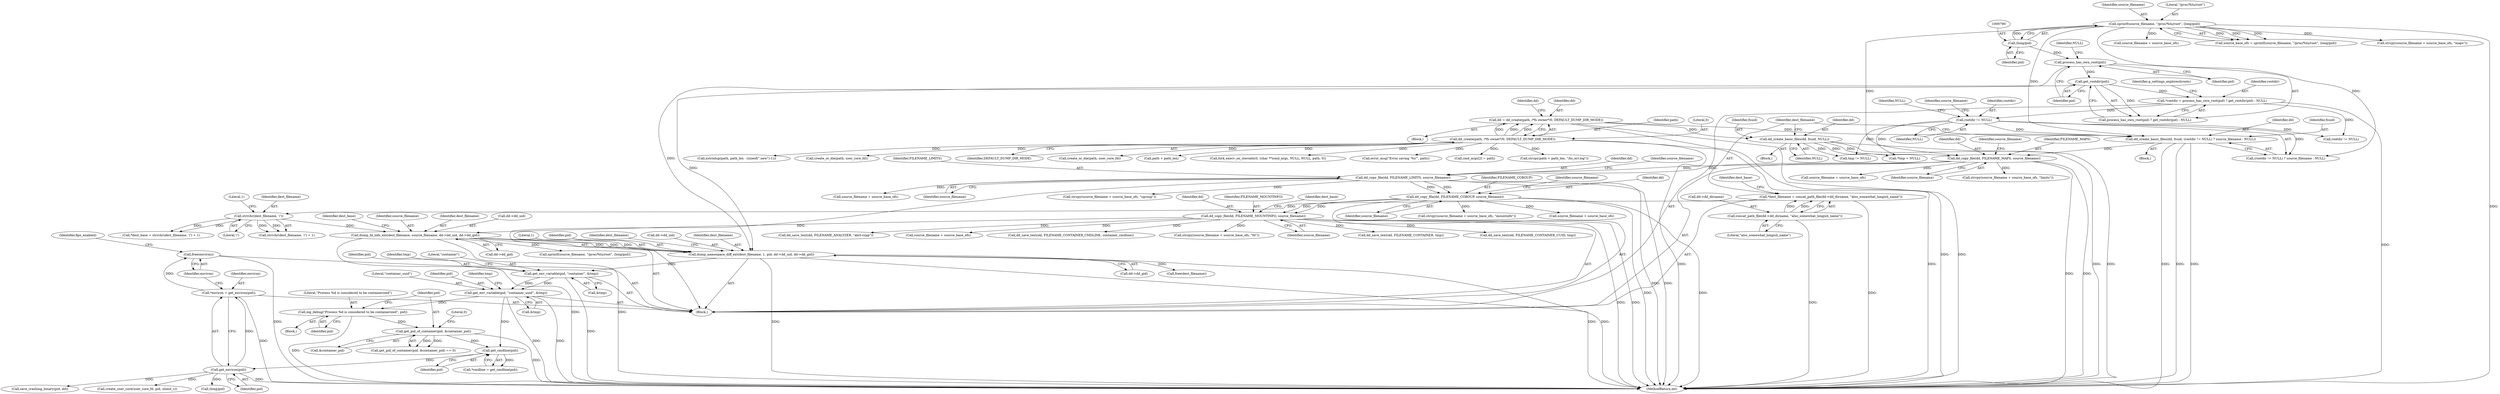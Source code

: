 digraph "0_abrt_3c1b60cfa62d39e5fff5a53a5bc53dae189e740e@API" {
"1001063" [label="(Call,free(environ))"];
"1001059" [label="(Call,*environ = get_environ(pid))"];
"1001061" [label="(Call,get_environ(pid))"];
"1001054" [label="(Call,get_cmdline(pid))"];
"1000967" [label="(Call,get_pid_of_container(pid, &container_pid))"];
"1000961" [label="(Call,log_debug(\"Process %d is considered to be containerized\", pid))"];
"1000930" [label="(Call,get_env_variable(pid, \"container_uuid\", &tmp))"];
"1000911" [label="(Call,get_env_variable(pid, \"container\", &tmp))"];
"1000895" [label="(Call,dump_namespace_diff_ext(dest_filename, 1, pid, dd->dd_uid, dd->dd_gid))"];
"1000883" [label="(Call,dump_fd_info_ext(dest_filename, source_filename, dd->dd_uid, dd->dd_gid))"];
"1000835" [label="(Call,strrchr(dest_filename, '/'))"];
"1000824" [label="(Call,*dest_filename = concat_path_file(dd->dd_dirname, \"also_somewhat_longish_name\"))"];
"1000826" [label="(Call,concat_path_file(dd->dd_dirname, \"also_somewhat_longish_name\"))"];
"1000871" [label="(Call,dd_copy_file(dd, FILENAME_MOUNTINFO, source_filename))"];
"1000862" [label="(Call,dd_copy_file(dd, FILENAME_CGROUP, source_filename))"];
"1000853" [label="(Call,dd_copy_file(dd, FILENAME_LIMITS, source_filename))"];
"1000844" [label="(Call,dd_copy_file(dd, FILENAME_MAPS, source_filename))"];
"1000819" [label="(Call,dd_create_basic_files(dd, fsuid, NULL))"];
"1000773" [label="(Call,dd = dd_create(path, /*fs owner*/0, DEFAULT_DUMP_DIR_MODE))"];
"1000775" [label="(Call,dd_create(path, /*fs owner*/0, DEFAULT_DUMP_DIR_MODE))"];
"1000808" [label="(Call,dd_create_basic_files(dd, fsuid, (rootdir != NULL) ? source_filename : NULL))"];
"1000786" [label="(Call,sprintf(source_filename, \"/proc/%lu/root\", (long)pid))"];
"1000789" [label="(Call,(long)pid)"];
"1000812" [label="(Call,rootdir != NULL)"];
"1000797" [label="(Call,*rootdir = process_has_own_root(pid) ? get_rootdir(pid) : NULL)"];
"1000802" [label="(Call,get_rootdir(pid))"];
"1000800" [label="(Call,process_has_own_root(pid))"];
"1000830" [label="(Literal,\"also_somewhat_longish_name\")"];
"1000773" [label="(Call,dd = dd_create(path, /*fs owner*/0, DEFAULT_DUMP_DIR_MODE))"];
"1000799" [label="(Call,process_has_own_root(pid) ? get_rootdir(pid) : NULL)"];
"1000913" [label="(Literal,\"container\")"];
"1000858" [label="(Call,source_filename + source_base_ofs)"];
"1000856" [label="(Identifier,source_filename)"];
"1001067" [label="(Identifier,fips_enabled)"];
"1000897" [label="(Literal,1)"];
"1001060" [label="(Identifier,environ)"];
"1000837" [label="(Literal,'/')"];
"1000836" [label="(Identifier,dest_filename)"];
"1000895" [label="(Call,dump_namespace_diff_ext(dest_filename, 1, pid, dd->dd_uid, dd->dd_gid))"];
"1000984" [label="(Call,dd_save_text(dd, FILENAME_ANALYZER, \"abrt-ccpp\"))"];
"1000911" [label="(Call,get_env_variable(pid, \"container\", &tmp))"];
"1000889" [label="(Call,dd->dd_gid)"];
"1000873" [label="(Identifier,FILENAME_MOUNTINFO)"];
"1000814" [label="(Identifier,NULL)"];
"1000797" [label="(Call,*rootdir = process_has_own_root(pid) ? get_rootdir(pid) : NULL)"];
"1000776" [label="(Identifier,path)"];
"1001064" [label="(Identifier,environ)"];
"1000898" [label="(Identifier,pid)"];
"1000786" [label="(Call,sprintf(source_filename, \"/proc/%lu/root\", (long)pid))"];
"1000931" [label="(Identifier,pid)"];
"1000777" [label="(Literal,0)"];
"1000906" [label="(Identifier,dest_filename)"];
"1000820" [label="(Identifier,dd)"];
"1000840" [label="(Call,source_filename + source_base_ofs)"];
"1000787" [label="(Identifier,source_filename)"];
"1001350" [label="(Call,xstrndup(path, path_len - (sizeof(\".new\")-1)))"];
"1000893" [label="(Identifier,dest_base)"];
"1000966" [label="(Call,get_pid_of_container(pid, &container_pid) == 0)"];
"1000791" [label="(Identifier,pid)"];
"1000855" [label="(Identifier,FILENAME_LIMITS)"];
"1000883" [label="(Call,dump_fd_info_ext(dest_filename, source_filename, dd->dd_uid, dd->dd_gid))"];
"1000912" [label="(Identifier,pid)"];
"1001445" [label="(MethodReturn,int)"];
"1000788" [label="(Literal,\"/proc/%lu/root\")"];
"1000803" [label="(Identifier,pid)"];
"1000902" [label="(Call,dd->dd_gid)"];
"1000781" [label="(Block,)"];
"1000801" [label="(Identifier,pid)"];
"1000784" [label="(Call,source_base_ofs = sprintf(source_filename, \"/proc/%lu/root\", (long)pid))"];
"1000864" [label="(Identifier,FILENAME_CGROUP)"];
"1000813" [label="(Identifier,rootdir)"];
"1000879" [label="(Call,source_filename + source_base_ofs)"];
"1000960" [label="(Block,)"];
"1000847" [label="(Identifier,source_filename)"];
"1001055" [label="(Identifier,pid)"];
"1000827" [label="(Call,dd->dd_dirname)"];
"1000867" [label="(Call,source_filename + source_base_ofs)"];
"1000969" [label="(Call,&container_pid)"];
"1001148" [label="(Call,create_or_die(path, user_core_fd))"];
"1000818" [label="(Block,)"];
"1000807" [label="(Block,)"];
"1000961" [label="(Call,log_debug(\"Process %d is considered to be containerized\", pid))"];
"1000778" [label="(Identifier,DEFAULT_DUMP_DIR_MODE)"];
"1000808" [label="(Call,dd_create_basic_files(dd, fsuid, (rootdir != NULL) ? source_filename : NULL))"];
"1000839" [label="(Call,strcpy(source_filename + source_base_ofs, \"maps\"))"];
"1001296" [label="(Call,sprintf(source_filename, \"/proc/%lu/root\", (long)pid))"];
"1000963" [label="(Identifier,pid)"];
"1000868" [label="(Identifier,source_filename)"];
"1000812" [label="(Call,rootdir != NULL)"];
"1000850" [label="(Identifier,source_filename)"];
"1001130" [label="(Call,save_crashing_binary(pid, dd))"];
"1000899" [label="(Call,dd->dd_uid)"];
"1000774" [label="(Identifier,dd)"];
"1000834" [label="(Call,strrchr(dest_filename, '/') + 1)"];
"1000826" [label="(Call,concat_path_file(dd->dd_dirname, \"also_somewhat_longish_name\"))"];
"1000962" [label="(Literal,\"Process %d is considered to be containerized\")"];
"1000865" [label="(Identifier,source_filename)"];
"1000978" [label="(Call,dd_save_text(dd, FILENAME_CONTAINER_CMDLINE, container_cmdline))"];
"1000918" [label="(Identifier,tmp)"];
"1000885" [label="(Identifier,source_filename)"];
"1001052" [label="(Call,*cmdline = get_cmdline(pid))"];
"1000905" [label="(Call,free(dest_filename))"];
"1000816" [label="(Identifier,NULL)"];
"1000968" [label="(Identifier,pid)"];
"1000835" [label="(Call,strrchr(dest_filename, '/'))"];
"1000967" [label="(Call,get_pid_of_container(pid, &container_pid))"];
"1000876" [label="(Identifier,dest_base)"];
"1000815" [label="(Identifier,source_filename)"];
"1001242" [label="(Call,create_or_die(path, user_core_fd))"];
"1001063" [label="(Call,free(environ))"];
"1001184" [label="(Call,create_user_core(user_core_fd, pid, ulimit_c))"];
"1001061" [label="(Call,get_environ(pid))"];
"1000824" [label="(Call,*dest_filename = concat_path_file(dd->dd_dirname, \"also_somewhat_longish_name\"))"];
"1001059" [label="(Call,*environ = get_environ(pid))"];
"1000809" [label="(Identifier,dd)"];
"1000804" [label="(Identifier,NULL)"];
"1000802" [label="(Call,get_rootdir(pid))"];
"1000930" [label="(Call,get_env_variable(pid, \"container_uuid\", &tmp))"];
"1000832" [label="(Call,*dest_base = strrchr(dest_filename, '/') + 1)"];
"1000150" [label="(Block,)"];
"1000937" [label="(Identifier,tmp)"];
"1000853" [label="(Call,dd_copy_file(dd, FILENAME_LIMITS, source_filename))"];
"1000854" [label="(Identifier,dd)"];
"1000822" [label="(Identifier,NULL)"];
"1000848" [label="(Call,strcpy(source_filename + source_base_ofs, \"limits\"))"];
"1000833" [label="(Identifier,dest_base)"];
"1001235" [label="(Call,path + path_len)"];
"1001332" [label="(Call,fork_execv_on_steroids(0, (char **)cmd_args, NULL, NULL, path, 0))"];
"1001134" [label="(Call,error_msg(\"Error saving '%s'\", path))"];
"1000846" [label="(Identifier,FILENAME_MAPS)"];
"1000914" [label="(Call,&tmp)"];
"1000884" [label="(Identifier,dest_filename)"];
"1000862" [label="(Call,dd_copy_file(dd, FILENAME_CGROUP, source_filename))"];
"1000821" [label="(Identifier,fsuid)"];
"1000859" [label="(Identifier,source_filename)"];
"1000886" [label="(Call,dd->dd_uid)"];
"1000866" [label="(Call,strcpy(source_filename + source_base_ofs, \"mountinfo\"))"];
"1000872" [label="(Identifier,dd)"];
"1000933" [label="(Call,&tmp)"];
"1000849" [label="(Call,source_filename + source_base_ofs)"];
"1000871" [label="(Call,dd_copy_file(dd, FILENAME_MOUNTINFO, source_filename))"];
"1000878" [label="(Call,strcpy(source_filename + source_base_ofs, \"fd\"))"];
"1000789" [label="(Call,(long)pid)"];
"1000863" [label="(Identifier,dd)"];
"1000874" [label="(Identifier,source_filename)"];
"1000921" [label="(Call,dd_save_text(dd, FILENAME_CONTAINER, tmp))"];
"1000811" [label="(Call,(rootdir != NULL) ? source_filename : NULL)"];
"1000845" [label="(Identifier,dd)"];
"1000800" [label="(Call,process_has_own_root(pid))"];
"1000838" [label="(Literal,1)"];
"1001198" [label="(Call,(long)pid)"];
"1000940" [label="(Call,dd_save_text(dd, FILENAME_CONTAINER_UUID, tmp))"];
"1000780" [label="(Identifier,dd)"];
"1000810" [label="(Identifier,fsuid)"];
"1000798" [label="(Identifier,rootdir)"];
"1000917" [label="(Call,tmp != NULL)"];
"1000806" [label="(Identifier,g_settings_explorechroots)"];
"1000971" [label="(Literal,0)"];
"1000819" [label="(Call,dd_create_basic_files(dd, fsuid, NULL))"];
"1000775" [label="(Call,dd_create(path, /*fs owner*/0, DEFAULT_DUMP_DIR_MODE))"];
"1000844" [label="(Call,dd_copy_file(dd, FILENAME_MAPS, source_filename))"];
"1000908" [label="(Call,*tmp = NULL)"];
"1001054" [label="(Call,get_cmdline(pid))"];
"1001062" [label="(Identifier,pid)"];
"1000932" [label="(Literal,\"container_uuid\")"];
"1000950" [label="(Call,rootdir != NULL)"];
"1001309" [label="(Call,cmd_args[2] = path)"];
"1000896" [label="(Identifier,dest_filename)"];
"1000857" [label="(Call,strcpy(source_filename + source_base_ofs, \"cgroup\"))"];
"1001234" [label="(Call,strcpy(path + path_len, \"/hs_err.log\"))"];
"1000825" [label="(Identifier,dest_filename)"];
"1001063" -> "1000781"  [label="AST: "];
"1001063" -> "1001064"  [label="CFG: "];
"1001064" -> "1001063"  [label="AST: "];
"1001067" -> "1001063"  [label="CFG: "];
"1001063" -> "1001445"  [label="DDG: "];
"1001059" -> "1001063"  [label="DDG: "];
"1001059" -> "1000781"  [label="AST: "];
"1001059" -> "1001061"  [label="CFG: "];
"1001060" -> "1001059"  [label="AST: "];
"1001061" -> "1001059"  [label="AST: "];
"1001064" -> "1001059"  [label="CFG: "];
"1001059" -> "1001445"  [label="DDG: "];
"1001061" -> "1001059"  [label="DDG: "];
"1001061" -> "1001062"  [label="CFG: "];
"1001062" -> "1001061"  [label="AST: "];
"1001061" -> "1001445"  [label="DDG: "];
"1001054" -> "1001061"  [label="DDG: "];
"1001061" -> "1001130"  [label="DDG: "];
"1001061" -> "1001184"  [label="DDG: "];
"1001061" -> "1001198"  [label="DDG: "];
"1001054" -> "1001052"  [label="AST: "];
"1001054" -> "1001055"  [label="CFG: "];
"1001055" -> "1001054"  [label="AST: "];
"1001052" -> "1001054"  [label="CFG: "];
"1001054" -> "1001052"  [label="DDG: "];
"1000967" -> "1001054"  [label="DDG: "];
"1000930" -> "1001054"  [label="DDG: "];
"1000967" -> "1000966"  [label="AST: "];
"1000967" -> "1000969"  [label="CFG: "];
"1000968" -> "1000967"  [label="AST: "];
"1000969" -> "1000967"  [label="AST: "];
"1000971" -> "1000967"  [label="CFG: "];
"1000967" -> "1001445"  [label="DDG: "];
"1000967" -> "1000966"  [label="DDG: "];
"1000967" -> "1000966"  [label="DDG: "];
"1000961" -> "1000967"  [label="DDG: "];
"1000961" -> "1000960"  [label="AST: "];
"1000961" -> "1000963"  [label="CFG: "];
"1000962" -> "1000961"  [label="AST: "];
"1000963" -> "1000961"  [label="AST: "];
"1000968" -> "1000961"  [label="CFG: "];
"1000961" -> "1001445"  [label="DDG: "];
"1000930" -> "1000961"  [label="DDG: "];
"1000930" -> "1000781"  [label="AST: "];
"1000930" -> "1000933"  [label="CFG: "];
"1000931" -> "1000930"  [label="AST: "];
"1000932" -> "1000930"  [label="AST: "];
"1000933" -> "1000930"  [label="AST: "];
"1000937" -> "1000930"  [label="CFG: "];
"1000930" -> "1001445"  [label="DDG: "];
"1000930" -> "1001445"  [label="DDG: "];
"1000911" -> "1000930"  [label="DDG: "];
"1000911" -> "1000930"  [label="DDG: "];
"1000911" -> "1000781"  [label="AST: "];
"1000911" -> "1000914"  [label="CFG: "];
"1000912" -> "1000911"  [label="AST: "];
"1000913" -> "1000911"  [label="AST: "];
"1000914" -> "1000911"  [label="AST: "];
"1000918" -> "1000911"  [label="CFG: "];
"1000911" -> "1001445"  [label="DDG: "];
"1000895" -> "1000911"  [label="DDG: "];
"1000895" -> "1000781"  [label="AST: "];
"1000895" -> "1000902"  [label="CFG: "];
"1000896" -> "1000895"  [label="AST: "];
"1000897" -> "1000895"  [label="AST: "];
"1000898" -> "1000895"  [label="AST: "];
"1000899" -> "1000895"  [label="AST: "];
"1000902" -> "1000895"  [label="AST: "];
"1000906" -> "1000895"  [label="CFG: "];
"1000895" -> "1001445"  [label="DDG: "];
"1000895" -> "1001445"  [label="DDG: "];
"1000895" -> "1001445"  [label="DDG: "];
"1000883" -> "1000895"  [label="DDG: "];
"1000883" -> "1000895"  [label="DDG: "];
"1000883" -> "1000895"  [label="DDG: "];
"1000802" -> "1000895"  [label="DDG: "];
"1000800" -> "1000895"  [label="DDG: "];
"1000895" -> "1000905"  [label="DDG: "];
"1000883" -> "1000781"  [label="AST: "];
"1000883" -> "1000889"  [label="CFG: "];
"1000884" -> "1000883"  [label="AST: "];
"1000885" -> "1000883"  [label="AST: "];
"1000886" -> "1000883"  [label="AST: "];
"1000889" -> "1000883"  [label="AST: "];
"1000893" -> "1000883"  [label="CFG: "];
"1000883" -> "1001445"  [label="DDG: "];
"1000883" -> "1001445"  [label="DDG: "];
"1000835" -> "1000883"  [label="DDG: "];
"1000871" -> "1000883"  [label="DDG: "];
"1000883" -> "1001296"  [label="DDG: "];
"1000835" -> "1000834"  [label="AST: "];
"1000835" -> "1000837"  [label="CFG: "];
"1000836" -> "1000835"  [label="AST: "];
"1000837" -> "1000835"  [label="AST: "];
"1000838" -> "1000835"  [label="CFG: "];
"1000835" -> "1000832"  [label="DDG: "];
"1000835" -> "1000832"  [label="DDG: "];
"1000835" -> "1000834"  [label="DDG: "];
"1000835" -> "1000834"  [label="DDG: "];
"1000824" -> "1000835"  [label="DDG: "];
"1000824" -> "1000781"  [label="AST: "];
"1000824" -> "1000826"  [label="CFG: "];
"1000825" -> "1000824"  [label="AST: "];
"1000826" -> "1000824"  [label="AST: "];
"1000833" -> "1000824"  [label="CFG: "];
"1000824" -> "1001445"  [label="DDG: "];
"1000826" -> "1000824"  [label="DDG: "];
"1000826" -> "1000824"  [label="DDG: "];
"1000826" -> "1000830"  [label="CFG: "];
"1000827" -> "1000826"  [label="AST: "];
"1000830" -> "1000826"  [label="AST: "];
"1000826" -> "1001445"  [label="DDG: "];
"1000871" -> "1000781"  [label="AST: "];
"1000871" -> "1000874"  [label="CFG: "];
"1000872" -> "1000871"  [label="AST: "];
"1000873" -> "1000871"  [label="AST: "];
"1000874" -> "1000871"  [label="AST: "];
"1000876" -> "1000871"  [label="CFG: "];
"1000871" -> "1001445"  [label="DDG: "];
"1000871" -> "1001445"  [label="DDG: "];
"1000862" -> "1000871"  [label="DDG: "];
"1000862" -> "1000871"  [label="DDG: "];
"1000871" -> "1000878"  [label="DDG: "];
"1000871" -> "1000879"  [label="DDG: "];
"1000871" -> "1000921"  [label="DDG: "];
"1000871" -> "1000940"  [label="DDG: "];
"1000871" -> "1000978"  [label="DDG: "];
"1000871" -> "1000984"  [label="DDG: "];
"1000862" -> "1000781"  [label="AST: "];
"1000862" -> "1000865"  [label="CFG: "];
"1000863" -> "1000862"  [label="AST: "];
"1000864" -> "1000862"  [label="AST: "];
"1000865" -> "1000862"  [label="AST: "];
"1000868" -> "1000862"  [label="CFG: "];
"1000862" -> "1001445"  [label="DDG: "];
"1000862" -> "1001445"  [label="DDG: "];
"1000853" -> "1000862"  [label="DDG: "];
"1000853" -> "1000862"  [label="DDG: "];
"1000862" -> "1000866"  [label="DDG: "];
"1000862" -> "1000867"  [label="DDG: "];
"1000853" -> "1000781"  [label="AST: "];
"1000853" -> "1000856"  [label="CFG: "];
"1000854" -> "1000853"  [label="AST: "];
"1000855" -> "1000853"  [label="AST: "];
"1000856" -> "1000853"  [label="AST: "];
"1000859" -> "1000853"  [label="CFG: "];
"1000853" -> "1001445"  [label="DDG: "];
"1000853" -> "1001445"  [label="DDG: "];
"1000844" -> "1000853"  [label="DDG: "];
"1000844" -> "1000853"  [label="DDG: "];
"1000853" -> "1000857"  [label="DDG: "];
"1000853" -> "1000858"  [label="DDG: "];
"1000844" -> "1000781"  [label="AST: "];
"1000844" -> "1000847"  [label="CFG: "];
"1000845" -> "1000844"  [label="AST: "];
"1000846" -> "1000844"  [label="AST: "];
"1000847" -> "1000844"  [label="AST: "];
"1000850" -> "1000844"  [label="CFG: "];
"1000844" -> "1001445"  [label="DDG: "];
"1000844" -> "1001445"  [label="DDG: "];
"1000819" -> "1000844"  [label="DDG: "];
"1000808" -> "1000844"  [label="DDG: "];
"1000786" -> "1000844"  [label="DDG: "];
"1000844" -> "1000848"  [label="DDG: "];
"1000844" -> "1000849"  [label="DDG: "];
"1000819" -> "1000818"  [label="AST: "];
"1000819" -> "1000822"  [label="CFG: "];
"1000820" -> "1000819"  [label="AST: "];
"1000821" -> "1000819"  [label="AST: "];
"1000822" -> "1000819"  [label="AST: "];
"1000825" -> "1000819"  [label="CFG: "];
"1000819" -> "1001445"  [label="DDG: "];
"1000819" -> "1001445"  [label="DDG: "];
"1000773" -> "1000819"  [label="DDG: "];
"1000819" -> "1000908"  [label="DDG: "];
"1000819" -> "1000917"  [label="DDG: "];
"1000773" -> "1000150"  [label="AST: "];
"1000773" -> "1000775"  [label="CFG: "];
"1000774" -> "1000773"  [label="AST: "];
"1000775" -> "1000773"  [label="AST: "];
"1000780" -> "1000773"  [label="CFG: "];
"1000773" -> "1001445"  [label="DDG: "];
"1000773" -> "1001445"  [label="DDG: "];
"1000775" -> "1000773"  [label="DDG: "];
"1000775" -> "1000773"  [label="DDG: "];
"1000775" -> "1000773"  [label="DDG: "];
"1000773" -> "1000808"  [label="DDG: "];
"1000775" -> "1000778"  [label="CFG: "];
"1000776" -> "1000775"  [label="AST: "];
"1000777" -> "1000775"  [label="AST: "];
"1000778" -> "1000775"  [label="AST: "];
"1000775" -> "1001445"  [label="DDG: "];
"1000775" -> "1001445"  [label="DDG: "];
"1000775" -> "1001134"  [label="DDG: "];
"1000775" -> "1001148"  [label="DDG: "];
"1000775" -> "1001234"  [label="DDG: "];
"1000775" -> "1001235"  [label="DDG: "];
"1000775" -> "1001242"  [label="DDG: "];
"1000775" -> "1001309"  [label="DDG: "];
"1000775" -> "1001332"  [label="DDG: "];
"1000775" -> "1001350"  [label="DDG: "];
"1000808" -> "1000807"  [label="AST: "];
"1000808" -> "1000811"  [label="CFG: "];
"1000809" -> "1000808"  [label="AST: "];
"1000810" -> "1000808"  [label="AST: "];
"1000811" -> "1000808"  [label="AST: "];
"1000825" -> "1000808"  [label="CFG: "];
"1000808" -> "1001445"  [label="DDG: "];
"1000808" -> "1001445"  [label="DDG: "];
"1000808" -> "1001445"  [label="DDG: "];
"1000786" -> "1000808"  [label="DDG: "];
"1000812" -> "1000808"  [label="DDG: "];
"1000786" -> "1000784"  [label="AST: "];
"1000786" -> "1000789"  [label="CFG: "];
"1000787" -> "1000786"  [label="AST: "];
"1000788" -> "1000786"  [label="AST: "];
"1000789" -> "1000786"  [label="AST: "];
"1000784" -> "1000786"  [label="CFG: "];
"1000786" -> "1001445"  [label="DDG: "];
"1000786" -> "1000784"  [label="DDG: "];
"1000786" -> "1000784"  [label="DDG: "];
"1000786" -> "1000784"  [label="DDG: "];
"1000789" -> "1000786"  [label="DDG: "];
"1000786" -> "1000811"  [label="DDG: "];
"1000786" -> "1000839"  [label="DDG: "];
"1000786" -> "1000840"  [label="DDG: "];
"1000789" -> "1000791"  [label="CFG: "];
"1000790" -> "1000789"  [label="AST: "];
"1000791" -> "1000789"  [label="AST: "];
"1000789" -> "1000800"  [label="DDG: "];
"1000812" -> "1000811"  [label="AST: "];
"1000812" -> "1000814"  [label="CFG: "];
"1000813" -> "1000812"  [label="AST: "];
"1000814" -> "1000812"  [label="AST: "];
"1000815" -> "1000812"  [label="CFG: "];
"1000816" -> "1000812"  [label="CFG: "];
"1000797" -> "1000812"  [label="DDG: "];
"1000812" -> "1000811"  [label="DDG: "];
"1000812" -> "1000908"  [label="DDG: "];
"1000812" -> "1000917"  [label="DDG: "];
"1000812" -> "1000950"  [label="DDG: "];
"1000797" -> "1000781"  [label="AST: "];
"1000797" -> "1000799"  [label="CFG: "];
"1000798" -> "1000797"  [label="AST: "];
"1000799" -> "1000797"  [label="AST: "];
"1000806" -> "1000797"  [label="CFG: "];
"1000797" -> "1001445"  [label="DDG: "];
"1000802" -> "1000797"  [label="DDG: "];
"1000797" -> "1000950"  [label="DDG: "];
"1000802" -> "1000799"  [label="AST: "];
"1000802" -> "1000803"  [label="CFG: "];
"1000803" -> "1000802"  [label="AST: "];
"1000799" -> "1000802"  [label="CFG: "];
"1000802" -> "1000799"  [label="DDG: "];
"1000800" -> "1000802"  [label="DDG: "];
"1000800" -> "1000799"  [label="AST: "];
"1000800" -> "1000801"  [label="CFG: "];
"1000801" -> "1000800"  [label="AST: "];
"1000803" -> "1000800"  [label="CFG: "];
"1000804" -> "1000800"  [label="CFG: "];
}
